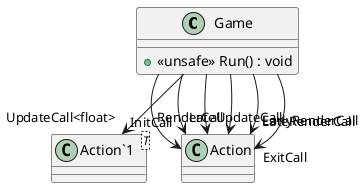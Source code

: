 @startuml
class Game {
    + <<unsafe>> Run() : void
}
class "Action`1"<T> {
}
Game --> "InitCall" Action
Game --> "UpdateCall<float>" "Action`1"
Game --> "LateUpdateCall" Action
Game --> "EarlyRenderCall" Action
Game --> "RenderCall" Action
Game --> "LateRenderCall" Action
Game --> "ExitCall" Action
@enduml
